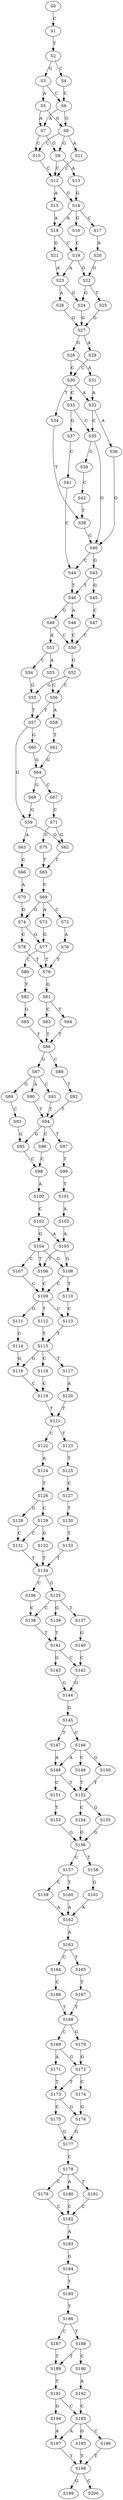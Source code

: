 strict digraph  {
	S0 -> S1 [ label = C ];
	S1 -> S2 [ label = T ];
	S2 -> S3 [ label = G ];
	S2 -> S4 [ label = C ];
	S3 -> S5 [ label = A ];
	S3 -> S6 [ label = C ];
	S4 -> S6 [ label = C ];
	S5 -> S7 [ label = A ];
	S5 -> S8 [ label = G ];
	S6 -> S7 [ label = A ];
	S6 -> S8 [ label = G ];
	S7 -> S9 [ label = G ];
	S7 -> S10 [ label = C ];
	S8 -> S11 [ label = A ];
	S8 -> S10 [ label = C ];
	S8 -> S9 [ label = G ];
	S9 -> S12 [ label = C ];
	S9 -> S13 [ label = A ];
	S10 -> S12 [ label = C ];
	S11 -> S12 [ label = C ];
	S12 -> S14 [ label = G ];
	S12 -> S15 [ label = A ];
	S13 -> S14 [ label = G ];
	S14 -> S16 [ label = G ];
	S14 -> S17 [ label = C ];
	S14 -> S18 [ label = A ];
	S15 -> S18 [ label = A ];
	S16 -> S19 [ label = C ];
	S17 -> S20 [ label = A ];
	S18 -> S19 [ label = C ];
	S18 -> S21 [ label = G ];
	S19 -> S22 [ label = G ];
	S19 -> S23 [ label = A ];
	S20 -> S22 [ label = G ];
	S21 -> S23 [ label = A ];
	S22 -> S24 [ label = G ];
	S22 -> S25 [ label = T ];
	S23 -> S26 [ label = A ];
	S23 -> S24 [ label = G ];
	S24 -> S27 [ label = G ];
	S25 -> S27 [ label = G ];
	S26 -> S27 [ label = G ];
	S27 -> S28 [ label = G ];
	S27 -> S29 [ label = A ];
	S28 -> S30 [ label = C ];
	S28 -> S31 [ label = A ];
	S29 -> S30 [ label = C ];
	S30 -> S32 [ label = A ];
	S30 -> S33 [ label = C ];
	S30 -> S34 [ label = T ];
	S31 -> S32 [ label = A ];
	S32 -> S35 [ label = C ];
	S32 -> S36 [ label = A ];
	S33 -> S35 [ label = C ];
	S33 -> S37 [ label = G ];
	S34 -> S38 [ label = T ];
	S35 -> S39 [ label = G ];
	S35 -> S40 [ label = G ];
	S36 -> S40 [ label = G ];
	S37 -> S41 [ label = C ];
	S38 -> S40 [ label = G ];
	S39 -> S42 [ label = C ];
	S40 -> S43 [ label = G ];
	S40 -> S44 [ label = C ];
	S41 -> S44 [ label = C ];
	S42 -> S38 [ label = T ];
	S43 -> S45 [ label = G ];
	S43 -> S46 [ label = T ];
	S44 -> S46 [ label = T ];
	S45 -> S47 [ label = C ];
	S46 -> S48 [ label = A ];
	S46 -> S49 [ label = G ];
	S47 -> S50 [ label = C ];
	S48 -> S50 [ label = C ];
	S49 -> S51 [ label = A ];
	S49 -> S50 [ label = C ];
	S50 -> S52 [ label = G ];
	S51 -> S53 [ label = A ];
	S51 -> S54 [ label = C ];
	S52 -> S55 [ label = G ];
	S52 -> S56 [ label = C ];
	S53 -> S56 [ label = C ];
	S54 -> S55 [ label = G ];
	S55 -> S57 [ label = T ];
	S56 -> S57 [ label = T ];
	S56 -> S58 [ label = A ];
	S57 -> S59 [ label = G ];
	S57 -> S60 [ label = G ];
	S58 -> S61 [ label = T ];
	S59 -> S62 [ label = G ];
	S59 -> S63 [ label = A ];
	S60 -> S64 [ label = G ];
	S61 -> S64 [ label = G ];
	S62 -> S65 [ label = T ];
	S63 -> S66 [ label = C ];
	S64 -> S67 [ label = C ];
	S64 -> S68 [ label = G ];
	S65 -> S69 [ label = C ];
	S66 -> S70 [ label = A ];
	S67 -> S71 [ label = C ];
	S68 -> S59 [ label = G ];
	S69 -> S72 [ label = C ];
	S69 -> S73 [ label = A ];
	S69 -> S74 [ label = G ];
	S70 -> S74 [ label = G ];
	S71 -> S75 [ label = C ];
	S71 -> S62 [ label = G ];
	S72 -> S76 [ label = A ];
	S73 -> S77 [ label = G ];
	S74 -> S78 [ label = C ];
	S74 -> S77 [ label = G ];
	S75 -> S65 [ label = T ];
	S76 -> S79 [ label = T ];
	S77 -> S80 [ label = C ];
	S77 -> S79 [ label = T ];
	S78 -> S79 [ label = T ];
	S79 -> S81 [ label = G ];
	S80 -> S82 [ label = T ];
	S81 -> S83 [ label = C ];
	S81 -> S84 [ label = T ];
	S82 -> S85 [ label = G ];
	S83 -> S86 [ label = T ];
	S84 -> S86 [ label = T ];
	S85 -> S86 [ label = T ];
	S86 -> S87 [ label = G ];
	S86 -> S88 [ label = C ];
	S87 -> S89 [ label = G ];
	S87 -> S90 [ label = A ];
	S87 -> S91 [ label = C ];
	S88 -> S92 [ label = T ];
	S89 -> S93 [ label = C ];
	S90 -> S94 [ label = T ];
	S91 -> S94 [ label = T ];
	S92 -> S94 [ label = T ];
	S93 -> S95 [ label = G ];
	S94 -> S96 [ label = C ];
	S94 -> S97 [ label = T ];
	S94 -> S95 [ label = G ];
	S95 -> S98 [ label = C ];
	S96 -> S98 [ label = C ];
	S97 -> S99 [ label = T ];
	S98 -> S100 [ label = A ];
	S99 -> S101 [ label = T ];
	S100 -> S102 [ label = C ];
	S101 -> S103 [ label = A ];
	S102 -> S104 [ label = G ];
	S102 -> S105 [ label = A ];
	S103 -> S105 [ label = A ];
	S104 -> S106 [ label = T ];
	S104 -> S107 [ label = C ];
	S104 -> S108 [ label = G ];
	S105 -> S108 [ label = G ];
	S105 -> S106 [ label = T ];
	S106 -> S109 [ label = C ];
	S107 -> S109 [ label = C ];
	S108 -> S110 [ label = T ];
	S108 -> S109 [ label = C ];
	S109 -> S111 [ label = G ];
	S109 -> S112 [ label = T ];
	S109 -> S113 [ label = C ];
	S110 -> S113 [ label = C ];
	S111 -> S114 [ label = C ];
	S112 -> S115 [ label = T ];
	S113 -> S115 [ label = T ];
	S114 -> S116 [ label = G ];
	S115 -> S116 [ label = G ];
	S115 -> S117 [ label = T ];
	S115 -> S118 [ label = C ];
	S116 -> S119 [ label = C ];
	S117 -> S120 [ label = A ];
	S118 -> S119 [ label = C ];
	S119 -> S121 [ label = T ];
	S120 -> S121 [ label = T ];
	S121 -> S122 [ label = C ];
	S121 -> S123 [ label = T ];
	S122 -> S124 [ label = A ];
	S123 -> S125 [ label = T ];
	S124 -> S126 [ label = T ];
	S125 -> S127 [ label = C ];
	S126 -> S128 [ label = G ];
	S126 -> S129 [ label = C ];
	S127 -> S130 [ label = T ];
	S128 -> S131 [ label = C ];
	S129 -> S131 [ label = C ];
	S129 -> S132 [ label = G ];
	S130 -> S133 [ label = T ];
	S131 -> S134 [ label = T ];
	S132 -> S134 [ label = T ];
	S133 -> S134 [ label = T ];
	S134 -> S135 [ label = G ];
	S134 -> S136 [ label = C ];
	S135 -> S137 [ label = T ];
	S135 -> S138 [ label = C ];
	S135 -> S139 [ label = G ];
	S136 -> S138 [ label = C ];
	S137 -> S140 [ label = G ];
	S138 -> S141 [ label = T ];
	S139 -> S141 [ label = T ];
	S140 -> S142 [ label = C ];
	S141 -> S143 [ label = G ];
	S141 -> S142 [ label = C ];
	S142 -> S144 [ label = G ];
	S143 -> S144 [ label = G ];
	S144 -> S145 [ label = G ];
	S145 -> S146 [ label = C ];
	S145 -> S147 [ label = T ];
	S146 -> S148 [ label = A ];
	S146 -> S149 [ label = C ];
	S146 -> S150 [ label = G ];
	S147 -> S148 [ label = A ];
	S148 -> S151 [ label = C ];
	S148 -> S152 [ label = T ];
	S149 -> S152 [ label = T ];
	S150 -> S152 [ label = T ];
	S151 -> S153 [ label = T ];
	S152 -> S154 [ label = C ];
	S152 -> S155 [ label = G ];
	S153 -> S156 [ label = G ];
	S154 -> S156 [ label = G ];
	S155 -> S156 [ label = G ];
	S156 -> S157 [ label = C ];
	S156 -> S158 [ label = T ];
	S157 -> S159 [ label = C ];
	S157 -> S160 [ label = T ];
	S158 -> S161 [ label = G ];
	S159 -> S162 [ label = A ];
	S160 -> S162 [ label = A ];
	S161 -> S162 [ label = A ];
	S162 -> S163 [ label = A ];
	S163 -> S164 [ label = C ];
	S163 -> S165 [ label = T ];
	S164 -> S166 [ label = C ];
	S165 -> S167 [ label = T ];
	S166 -> S168 [ label = T ];
	S167 -> S168 [ label = T ];
	S168 -> S169 [ label = C ];
	S168 -> S170 [ label = G ];
	S169 -> S171 [ label = A ];
	S169 -> S172 [ label = G ];
	S170 -> S172 [ label = G ];
	S171 -> S173 [ label = T ];
	S172 -> S173 [ label = T ];
	S172 -> S174 [ label = C ];
	S173 -> S175 [ label = C ];
	S173 -> S176 [ label = G ];
	S174 -> S176 [ label = G ];
	S175 -> S177 [ label = G ];
	S176 -> S177 [ label = G ];
	S177 -> S178 [ label = C ];
	S178 -> S179 [ label = C ];
	S178 -> S180 [ label = A ];
	S178 -> S181 [ label = T ];
	S179 -> S182 [ label = C ];
	S180 -> S182 [ label = C ];
	S181 -> S182 [ label = C ];
	S182 -> S183 [ label = A ];
	S183 -> S184 [ label = G ];
	S184 -> S185 [ label = T ];
	S185 -> S186 [ label = T ];
	S186 -> S187 [ label = C ];
	S186 -> S188 [ label = T ];
	S187 -> S189 [ label = T ];
	S188 -> S189 [ label = T ];
	S188 -> S190 [ label = C ];
	S189 -> S191 [ label = T ];
	S190 -> S192 [ label = A ];
	S191 -> S193 [ label = C ];
	S191 -> S194 [ label = G ];
	S192 -> S193 [ label = C ];
	S193 -> S195 [ label = G ];
	S193 -> S196 [ label = C ];
	S193 -> S197 [ label = A ];
	S194 -> S197 [ label = A ];
	S195 -> S198 [ label = T ];
	S196 -> S198 [ label = T ];
	S197 -> S198 [ label = T ];
	S198 -> S199 [ label = G ];
	S198 -> S200 [ label = C ];
}
